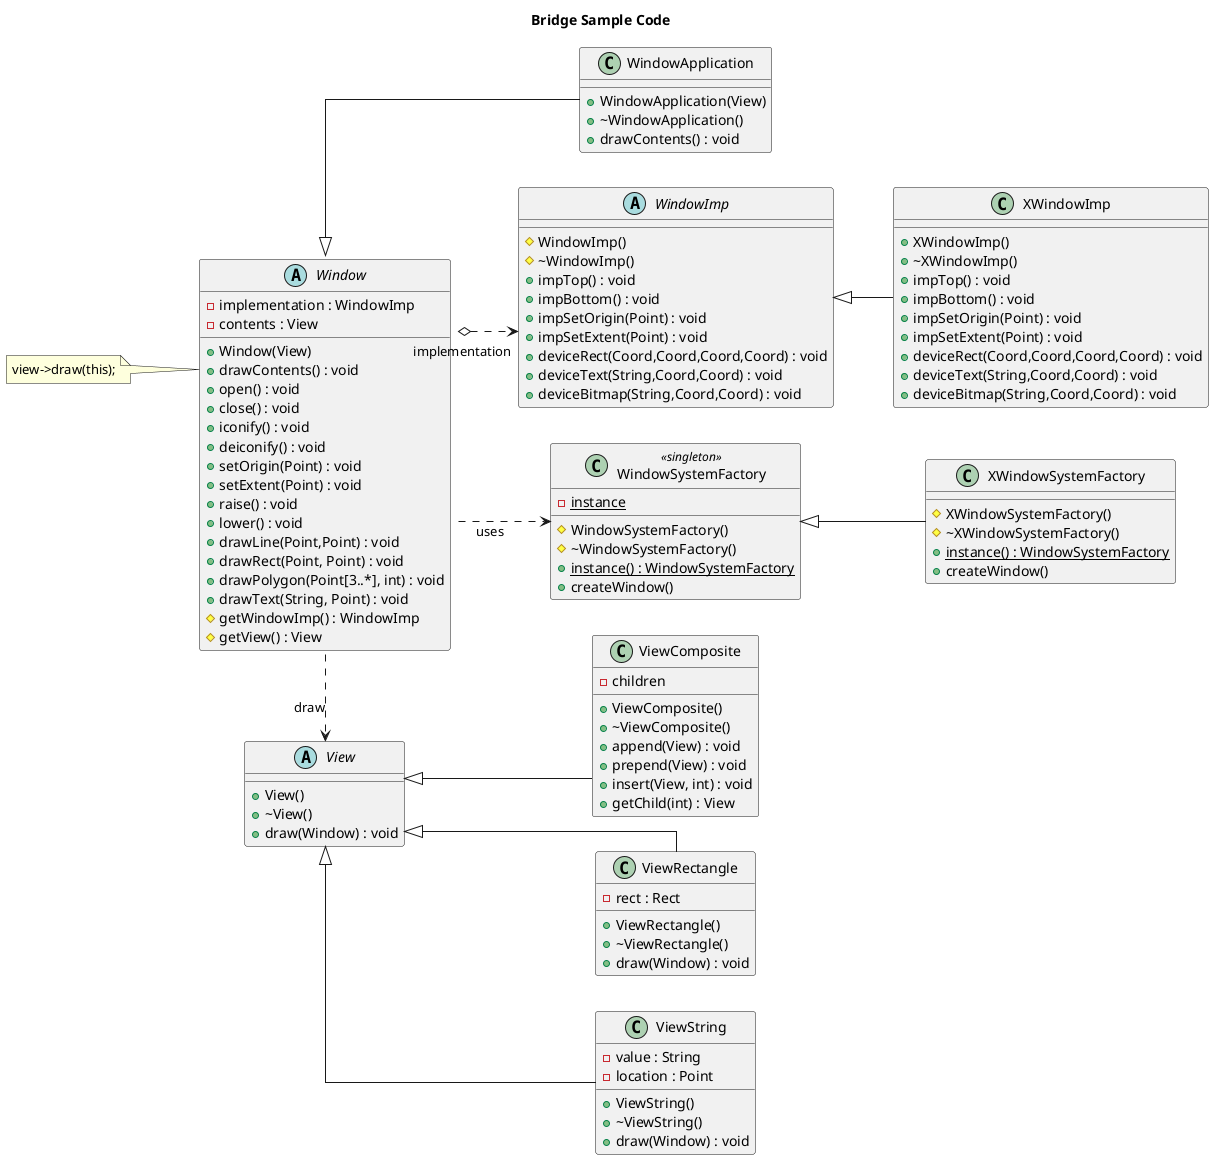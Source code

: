 @startuml

title Bridge Sample Code

left to right direction
skinparam linetype ortho

abstract class Window
class WindowApplication

abstract class WindowImp
class XWindowImp

abstract class View
class ViewComposite
class ViewRectangle
class ViewString

class WindowSystemFactory <<singleton>>
class XWindowSystemFactory

Window : -implementation : WindowImp
Window : -contents : View
Window : +Window(View)
Window : +drawContents() : void
Window : +open() : void
Window : +close() : void
Window : +iconify() : void
Window : +deiconify() : void
Window : +setOrigin(Point) : void
Window : +setExtent(Point) : void
Window : +raise() : void
Window : +lower() : void
Window : +drawLine(Point,Point) : void
Window : +drawRect(Point, Point) : void
Window : +drawPolygon(Point[3..*], int) : void
Window : +drawText(String, Point) : void
Window : #getWindowImp() : WindowImp
Window : #getView() : View

WindowApplication : +WindowApplication(View)
WindowApplication : +~WindowApplication()
WindowApplication : +drawContents() : void

WindowImp : #WindowImp()
WindowImp : #~WindowImp()
WindowImp : +impTop() : void
WindowImp : +impBottom() : void
WindowImp : +impSetOrigin(Point) : void
WindowImp : +impSetExtent(Point) : void
WindowImp : +deviceRect(Coord,Coord,Coord,Coord) : void
WindowImp : +deviceText(String,Coord,Coord) : void
WindowImp : +deviceBitmap(String,Coord,Coord) : void

XWindowImp : +XWindowImp()
XWindowImp : +~XWindowImp()
XWindowImp : +impTop() : void
XWindowImp : +impBottom() : void
XWindowImp : +impSetOrigin(Point) : void
XWindowImp : +impSetExtent(Point) : void
XWindowImp : +deviceRect(Coord,Coord,Coord,Coord) : void
XWindowImp : +deviceText(String,Coord,Coord) : void
XWindowImp : +deviceBitmap(String,Coord,Coord) : void

View : +View()
View : +~View()
View : +draw(Window) : void

ViewComposite : -children
ViewComposite : +ViewComposite()
ViewComposite : +~ViewComposite()
ViewComposite : +append(View) : void
ViewComposite : +prepend(View) : void
ViewComposite : +insert(View, int) : void
ViewComposite : +getChild(int) : View

ViewRectangle : -rect : Rect
ViewRectangle : +ViewRectangle()
ViewRectangle : +~ViewRectangle()
ViewRectangle : +draw(Window) : void

ViewString : -value : String
ViewString : -location : Point
ViewString : +ViewString()
ViewString : +~ViewString()
ViewString : +draw(Window) : void

WindowSystemFactory : -{static} instance
WindowSystemFactory : #WindowSystemFactory()
WindowSystemFactory : #~WindowSystemFactory()
WindowSystemFactory : +{static} instance() : WindowSystemFactory 
WindowSystemFactory : +createWindow()

XWindowSystemFactory : #XWindowSystemFactory()
XWindowSystemFactory : #~XWindowSystemFactory()
XWindowSystemFactory : +{static} instance() : WindowSystemFactory 
XWindowSystemFactory : +createWindow()

Window <|-- WindowApplication
WindowImp <|-- XWindowImp

View <|-- ViewComposite
View <|-- ViewRectangle
View <|-- ViewString

WindowSystemFactory <|-- XWindowSystemFactory

Window "implementation"  o..> WindowImp
Window .> View : draw
Window ..> WindowSystemFactory : uses

note as nViewDraw
    view->draw(this);
end note
nViewDraw .. Window::drawContents


@enduml
